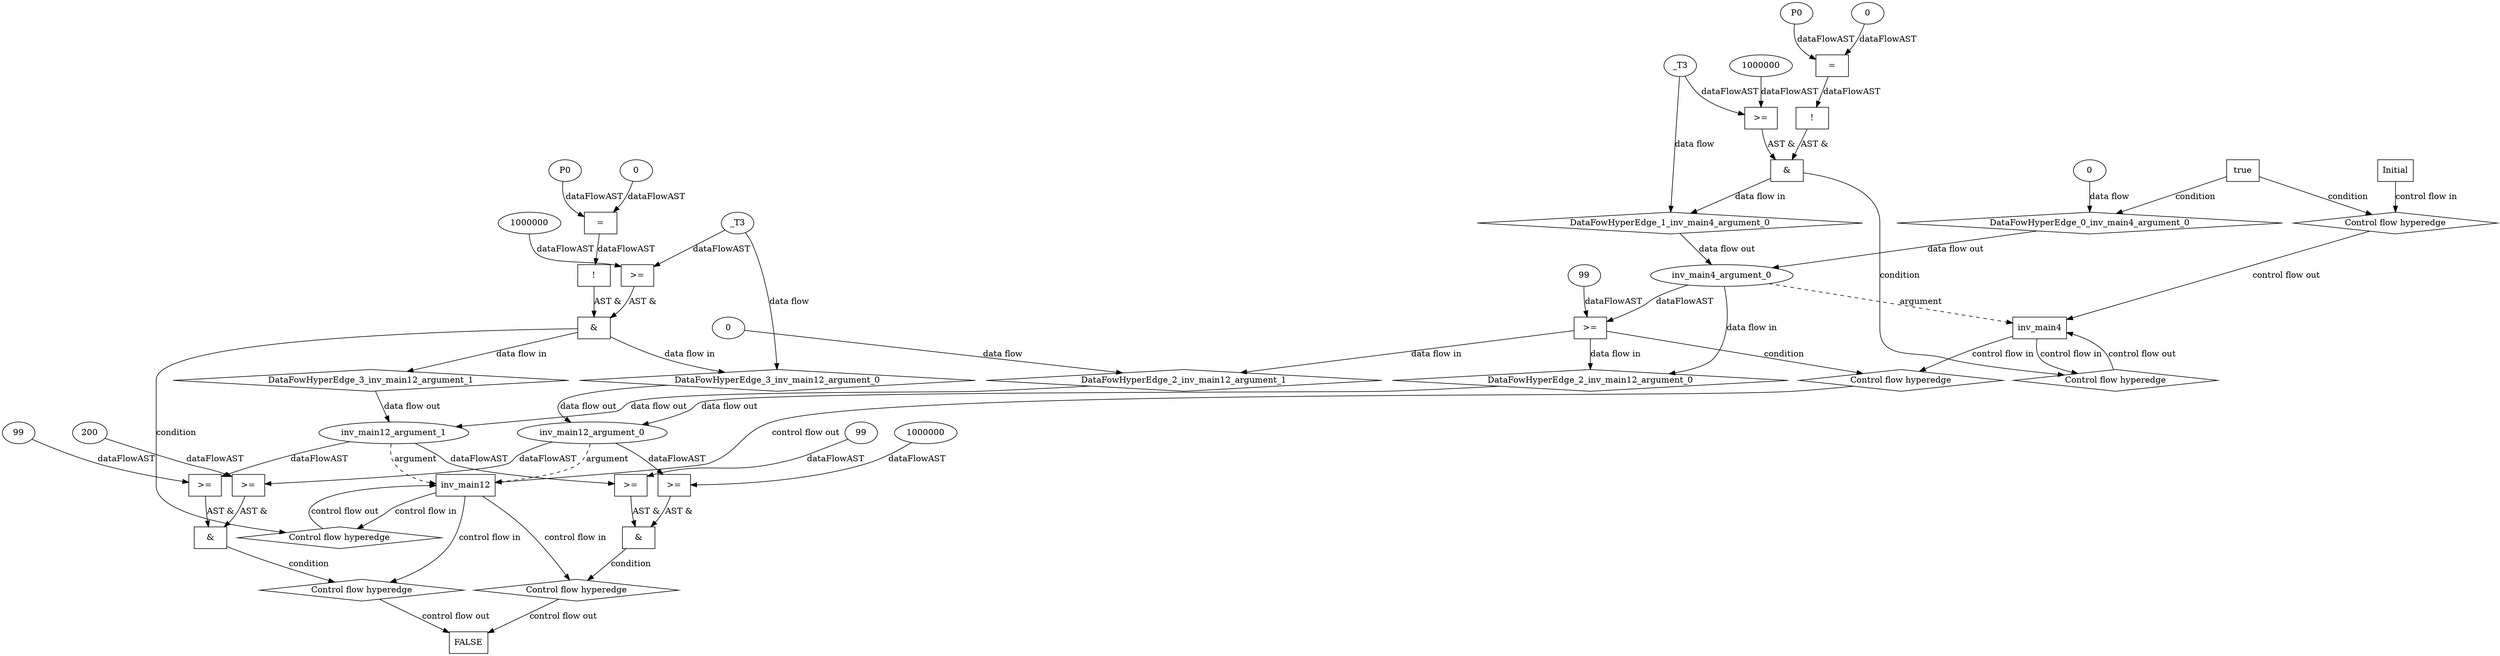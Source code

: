 digraph dag {
"inv_main12" [label="inv_main12" nodeName="inv_main12" class=cfn  shape="rect"];
"inv_main4" [label="inv_main4" nodeName="inv_main4" class=cfn  shape="rect"];
FALSE [label="FALSE" nodeName=FALSE class=cfn  shape="rect"];
Initial [label="Initial" nodeName=Initial class=cfn  shape="rect"];
ControlFowHyperEdge_0 [label="Control flow hyperedge" nodeName=ControlFowHyperEdge_0 class=controlFlowHyperEdge shape="diamond"];
"Initial" -> ControlFowHyperEdge_0 [label="control flow in"]
ControlFowHyperEdge_0 -> "inv_main4" [label="control flow out"]
ControlFowHyperEdge_1 [label="Control flow hyperedge" nodeName=ControlFowHyperEdge_1 class=controlFlowHyperEdge shape="diamond"];
"inv_main4" -> ControlFowHyperEdge_1 [label="control flow in"]
ControlFowHyperEdge_1 -> "inv_main4" [label="control flow out"]
ControlFowHyperEdge_2 [label="Control flow hyperedge" nodeName=ControlFowHyperEdge_2 class=controlFlowHyperEdge shape="diamond"];
"inv_main4" -> ControlFowHyperEdge_2 [label="control flow in"]
ControlFowHyperEdge_2 -> "inv_main12" [label="control flow out"]
ControlFowHyperEdge_3 [label="Control flow hyperedge" nodeName=ControlFowHyperEdge_3 class=controlFlowHyperEdge shape="diamond"];
"inv_main12" -> ControlFowHyperEdge_3 [label="control flow in"]
ControlFowHyperEdge_3 -> "inv_main12" [label="control flow out"]
ControlFowHyperEdge_4 [label="Control flow hyperedge" nodeName=ControlFowHyperEdge_4 class=controlFlowHyperEdge shape="diamond"];
"inv_main12" -> ControlFowHyperEdge_4 [label="control flow in"]
ControlFowHyperEdge_4 -> "FALSE" [label="control flow out"]
ControlFowHyperEdge_5 [label="Control flow hyperedge" nodeName=ControlFowHyperEdge_5 class=controlFlowHyperEdge shape="diamond"];
"inv_main12" -> ControlFowHyperEdge_5 [label="control flow in"]
ControlFowHyperEdge_5 -> "FALSE" [label="control flow out"]
"inv_main4_argument_0" [label="inv_main4_argument_0" nodeName=argument0 class=argument  head="inv_main4" shape="oval"];
"inv_main4_argument_0" -> "inv_main4"[label="argument" style="dashed"]
"inv_main12_argument_0" [label="inv_main12_argument_0" nodeName=argument0 class=argument  head="inv_main12" shape="oval"];
"inv_main12_argument_0" -> "inv_main12"[label="argument" style="dashed"]
"inv_main12_argument_1" [label="inv_main12_argument_1" nodeName=argument1 class=argument  head="inv_main12" shape="oval"];
"inv_main12_argument_1" -> "inv_main12"[label="argument" style="dashed"]

"true_0" [label="true" nodeName="true_0" class=true shape="rect"];
"true_0" -> "ControlFowHyperEdge_0" [label="condition"];
"xxxinv_main4___Initial_0xxxdataFlow_0_node_0" [label="0" nodeName="xxxinv_main4___Initial_0xxxdataFlow_0_node_0" class=Literal ];

"xxxinv_main4___Initial_0xxxdataFlow_0_node_0" -> "DataFowHyperEdge_0_inv_main4_argument_0" [label="data flow"];
"xxxinv_main4___inv_main4_1xxx_and" [label="&" nodeName="xxxinv_main4___inv_main4_1xxx_and" class=Operator shape="rect"];
"xxxinv_main4___inv_main4_1xxxguard_0_node_0" [label=">=" nodeName="xxxinv_main4___inv_main4_1xxxguard_0_node_0" class=Operator  shape="rect"];
"xxxinv_main4___inv_main4_1xxxguard_0_node_1" [label="1000000" nodeName="xxxinv_main4___inv_main4_1xxxguard_0_node_1" class=Literal ];
"xxxinv_main4___inv_main4_1xxxguard_0_node_1" -> "xxxinv_main4___inv_main4_1xxxguard_0_node_0"[label="dataFlowAST"]
"xxxinv_main4___inv_main4_1xxxdataFlow_0_node_0" -> "xxxinv_main4___inv_main4_1xxxguard_0_node_0"[label="dataFlowAST"]

"xxxinv_main4___inv_main4_1xxxguard_0_node_0" -> "xxxinv_main4___inv_main4_1xxx_and" [label="AST &"];
"xxxinv_main4___inv_main4_1xxxguard1_node_0" [label="!" nodeName="xxxinv_main4___inv_main4_1xxxguard1_node_0" class=Operator shape="rect"];
"xxxinv_main4___inv_main4_1xxxguard1_node_1" [label="=" nodeName="xxxinv_main4___inv_main4_1xxxguard1_node_1" class=Operator  shape="rect"];
"xxxinv_main4___inv_main4_1xxxguard1_node_2" [label="P0" nodeName="xxxinv_main4___inv_main4_1xxxguard1_node_2" class=Constant ];
"xxxinv_main4___inv_main4_1xxxguard1_node_3" [label="0" nodeName="xxxinv_main4___inv_main4_1xxxguard1_node_3" class=Literal ];
"xxxinv_main4___inv_main4_1xxxguard1_node_1" -> "xxxinv_main4___inv_main4_1xxxguard1_node_0"[label="dataFlowAST"]
"xxxinv_main4___inv_main4_1xxxguard1_node_2" -> "xxxinv_main4___inv_main4_1xxxguard1_node_1"[label="dataFlowAST"]
"xxxinv_main4___inv_main4_1xxxguard1_node_3" -> "xxxinv_main4___inv_main4_1xxxguard1_node_1"[label="dataFlowAST"]

"xxxinv_main4___inv_main4_1xxxguard1_node_0" -> "xxxinv_main4___inv_main4_1xxx_and" [label="AST &"];
"xxxinv_main4___inv_main4_1xxx_and" -> "ControlFowHyperEdge_1" [label="condition"];
"xxxinv_main4___inv_main4_1xxxdataFlow_0_node_0" [label="_T3" nodeName="xxxinv_main4___inv_main4_1xxxdataFlow_0_node_0" class=Constant ];

"xxxinv_main4___inv_main4_1xxxdataFlow_0_node_0" -> "DataFowHyperEdge_1_inv_main4_argument_0" [label="data flow"];
"xxxinv_main12___inv_main4_2xxxguard_0_node_0" [label=">=" nodeName="xxxinv_main12___inv_main4_2xxxguard_0_node_0" class=Operator  shape="rect"];
"xxxinv_main12___inv_main4_2xxxguard_0_node_1" [label="99" nodeName="xxxinv_main12___inv_main4_2xxxguard_0_node_1" class=Literal ];
"xxxinv_main12___inv_main4_2xxxguard_0_node_1" -> "xxxinv_main12___inv_main4_2xxxguard_0_node_0"[label="dataFlowAST"]
"inv_main4_argument_0" -> "xxxinv_main12___inv_main4_2xxxguard_0_node_0"[label="dataFlowAST"]

"xxxinv_main12___inv_main4_2xxxguard_0_node_0" -> "ControlFowHyperEdge_2" [label="condition"];
"xxxinv_main12___inv_main4_2xxxdataFlow_0_node_0" [label="0" nodeName="xxxinv_main12___inv_main4_2xxxdataFlow_0_node_0" class=Literal ];

"xxxinv_main12___inv_main4_2xxxdataFlow_0_node_0" -> "DataFowHyperEdge_2_inv_main12_argument_1" [label="data flow"];
"xxxinv_main12___inv_main12_3xxx_and" [label="&" nodeName="xxxinv_main12___inv_main12_3xxx_and" class=Operator shape="rect"];
"xxxinv_main12___inv_main12_3xxxguard_0_node_0" [label=">=" nodeName="xxxinv_main12___inv_main12_3xxxguard_0_node_0" class=Operator  shape="rect"];
"xxxinv_main12___inv_main12_3xxxguard_0_node_1" [label="1000000" nodeName="xxxinv_main12___inv_main12_3xxxguard_0_node_1" class=Literal ];
"xxxinv_main12___inv_main12_3xxxguard_0_node_1" -> "xxxinv_main12___inv_main12_3xxxguard_0_node_0"[label="dataFlowAST"]
"xxxinv_main12___inv_main12_3xxxdataFlow_0_node_0" -> "xxxinv_main12___inv_main12_3xxxguard_0_node_0"[label="dataFlowAST"]

"xxxinv_main12___inv_main12_3xxxguard_0_node_0" -> "xxxinv_main12___inv_main12_3xxx_and" [label="AST &"];
"xxxinv_main12___inv_main12_3xxxguard1_node_0" [label="!" nodeName="xxxinv_main12___inv_main12_3xxxguard1_node_0" class=Operator shape="rect"];
"xxxinv_main12___inv_main12_3xxxguard1_node_1" [label="=" nodeName="xxxinv_main12___inv_main12_3xxxguard1_node_1" class=Operator  shape="rect"];
"xxxinv_main12___inv_main12_3xxxguard1_node_2" [label="P0" nodeName="xxxinv_main12___inv_main12_3xxxguard1_node_2" class=Constant ];
"xxxinv_main12___inv_main12_3xxxguard1_node_3" [label="0" nodeName="xxxinv_main12___inv_main12_3xxxguard1_node_3" class=Literal ];
"xxxinv_main12___inv_main12_3xxxguard1_node_1" -> "xxxinv_main12___inv_main12_3xxxguard1_node_0"[label="dataFlowAST"]
"xxxinv_main12___inv_main12_3xxxguard1_node_2" -> "xxxinv_main12___inv_main12_3xxxguard1_node_1"[label="dataFlowAST"]
"xxxinv_main12___inv_main12_3xxxguard1_node_3" -> "xxxinv_main12___inv_main12_3xxxguard1_node_1"[label="dataFlowAST"]

"xxxinv_main12___inv_main12_3xxxguard1_node_0" -> "xxxinv_main12___inv_main12_3xxx_and" [label="AST &"];
"xxxinv_main12___inv_main12_3xxx_and" -> "ControlFowHyperEdge_3" [label="condition"];
"xxxinv_main12___inv_main12_3xxxdataFlow_0_node_0" [label="_T3" nodeName="xxxinv_main12___inv_main12_3xxxdataFlow_0_node_0" class=Constant ];

"xxxinv_main12___inv_main12_3xxxdataFlow_0_node_0" -> "DataFowHyperEdge_3_inv_main12_argument_0" [label="data flow"];
"xxxFALSE___inv_main12_4xxx_and" [label="&" nodeName="xxxFALSE___inv_main12_4xxx_and" class=Operator shape="rect"];
"xxxFALSE___inv_main12_4xxxguard_0_node_0" [label=">=" nodeName="xxxFALSE___inv_main12_4xxxguard_0_node_0" class=Operator  shape="rect"];
"xxxFALSE___inv_main12_4xxxguard_0_node_1" [label="99" nodeName="xxxFALSE___inv_main12_4xxxguard_0_node_1" class=Literal ];
"xxxFALSE___inv_main12_4xxxguard_0_node_1" -> "xxxFALSE___inv_main12_4xxxguard_0_node_0"[label="dataFlowAST"]
"inv_main12_argument_1" -> "xxxFALSE___inv_main12_4xxxguard_0_node_0"[label="dataFlowAST"]

"xxxFALSE___inv_main12_4xxxguard_0_node_0" -> "xxxFALSE___inv_main12_4xxx_and" [label="AST &"];
"xxxFALSE___inv_main12_4xxxguard1_node_0" [label=">=" nodeName="xxxFALSE___inv_main12_4xxxguard1_node_0" class=Operator  shape="rect"];
"xxxFALSE___inv_main12_4xxxguard1_node_2" [label="200" nodeName="xxxFALSE___inv_main12_4xxxguard1_node_2" class=Literal ];
"inv_main12_argument_0" -> "xxxFALSE___inv_main12_4xxxguard1_node_0"[label="dataFlowAST"]
"xxxFALSE___inv_main12_4xxxguard1_node_2" -> "xxxFALSE___inv_main12_4xxxguard1_node_0"[label="dataFlowAST"]

"xxxFALSE___inv_main12_4xxxguard1_node_0" -> "xxxFALSE___inv_main12_4xxx_and" [label="AST &"];
"xxxFALSE___inv_main12_4xxx_and" -> "ControlFowHyperEdge_4" [label="condition"];
"xxxFALSE___inv_main12_5xxx_and" [label="&" nodeName="xxxFALSE___inv_main12_5xxx_and" class=Operator shape="rect"];
"xxxFALSE___inv_main12_5xxxguard_0_node_0" [label=">=" nodeName="xxxFALSE___inv_main12_5xxxguard_0_node_0" class=Operator  shape="rect"];
"xxxFALSE___inv_main12_5xxxguard_0_node_1" [label="99" nodeName="xxxFALSE___inv_main12_5xxxguard_0_node_1" class=Literal ];
"xxxFALSE___inv_main12_5xxxguard_0_node_1" -> "xxxFALSE___inv_main12_5xxxguard_0_node_0"[label="dataFlowAST"]
"inv_main12_argument_1" -> "xxxFALSE___inv_main12_5xxxguard_0_node_0"[label="dataFlowAST"]

"xxxFALSE___inv_main12_5xxxguard_0_node_0" -> "xxxFALSE___inv_main12_5xxx_and" [label="AST &"];
"xxxFALSE___inv_main12_5xxxguard1_node_0" [label=">=" nodeName="xxxFALSE___inv_main12_5xxxguard1_node_0" class=Operator  shape="rect"];
"xxxFALSE___inv_main12_5xxxguard1_node_2" [label="1000000" nodeName="xxxFALSE___inv_main12_5xxxguard1_node_2" class=Literal ];
"inv_main12_argument_0" -> "xxxFALSE___inv_main12_5xxxguard1_node_0"[label="dataFlowAST"]
"xxxFALSE___inv_main12_5xxxguard1_node_2" -> "xxxFALSE___inv_main12_5xxxguard1_node_0"[label="dataFlowAST"]

"xxxFALSE___inv_main12_5xxxguard1_node_0" -> "xxxFALSE___inv_main12_5xxx_and" [label="AST &"];
"xxxFALSE___inv_main12_5xxx_and" -> "ControlFowHyperEdge_5" [label="condition"];
"DataFowHyperEdge_0_inv_main4_argument_0" [label="DataFowHyperEdge_0_inv_main4_argument_0" nodeName="DataFowHyperEdge_0_inv_main4_argument_0" class=DataFlowHyperedge shape="diamond"];
"DataFowHyperEdge_0_inv_main4_argument_0" -> "inv_main4_argument_0"[label="data flow out"]
"true_0" -> "DataFowHyperEdge_0_inv_main4_argument_0" [label="condition"];
"DataFowHyperEdge_1_inv_main4_argument_0" [label="DataFowHyperEdge_1_inv_main4_argument_0" nodeName="DataFowHyperEdge_1_inv_main4_argument_0" class=DataFlowHyperedge shape="diamond"];
"DataFowHyperEdge_1_inv_main4_argument_0" -> "inv_main4_argument_0"[label="data flow out"]
"xxxinv_main4___inv_main4_1xxx_and" -> "DataFowHyperEdge_1_inv_main4_argument_0"[label="data flow in"]
"DataFowHyperEdge_2_inv_main12_argument_0" [label="DataFowHyperEdge_2_inv_main12_argument_0" nodeName="DataFowHyperEdge_2_inv_main12_argument_0" class=DataFlowHyperedge shape="diamond"];
"DataFowHyperEdge_2_inv_main12_argument_0" -> "inv_main12_argument_0"[label="data flow out"]
"xxxinv_main12___inv_main4_2xxxguard_0_node_0" -> "DataFowHyperEdge_2_inv_main12_argument_0"[label="data flow in"]
"DataFowHyperEdge_2_inv_main12_argument_1" [label="DataFowHyperEdge_2_inv_main12_argument_1" nodeName="DataFowHyperEdge_2_inv_main12_argument_1" class=DataFlowHyperedge shape="diamond"];
"DataFowHyperEdge_2_inv_main12_argument_1" -> "inv_main12_argument_1"[label="data flow out"]
"xxxinv_main12___inv_main4_2xxxguard_0_node_0" -> "DataFowHyperEdge_2_inv_main12_argument_1"[label="data flow in"]
"DataFowHyperEdge_3_inv_main12_argument_0" [label="DataFowHyperEdge_3_inv_main12_argument_0" nodeName="DataFowHyperEdge_3_inv_main12_argument_0" class=DataFlowHyperedge shape="diamond"];
"DataFowHyperEdge_3_inv_main12_argument_0" -> "inv_main12_argument_0"[label="data flow out"]
"xxxinv_main12___inv_main12_3xxx_and" -> "DataFowHyperEdge_3_inv_main12_argument_0"[label="data flow in"]
"DataFowHyperEdge_3_inv_main12_argument_1" [label="DataFowHyperEdge_3_inv_main12_argument_1" nodeName="DataFowHyperEdge_3_inv_main12_argument_1" class=DataFlowHyperedge shape="diamond"];
"DataFowHyperEdge_3_inv_main12_argument_1" -> "inv_main12_argument_1"[label="data flow out"]
"xxxinv_main12___inv_main12_3xxx_and" -> "DataFowHyperEdge_3_inv_main12_argument_1"[label="data flow in"]
"inv_main4_argument_0" -> "DataFowHyperEdge_2_inv_main12_argument_0"[label="data flow in"]




}
